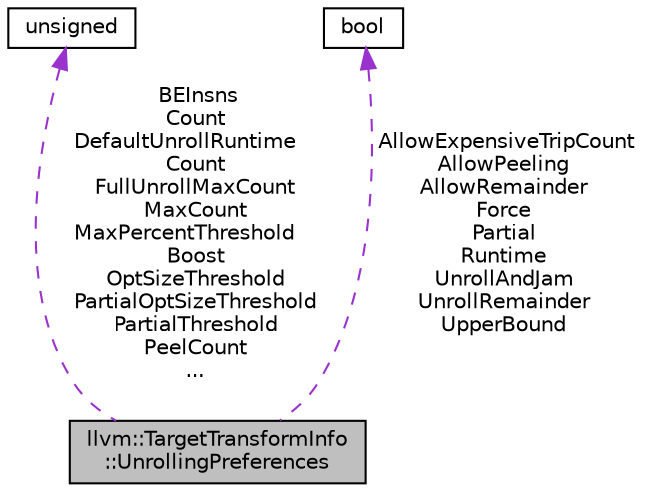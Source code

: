 digraph "llvm::TargetTransformInfo::UnrollingPreferences"
{
 // LATEX_PDF_SIZE
  bgcolor="transparent";
  edge [fontname="Helvetica",fontsize="10",labelfontname="Helvetica",labelfontsize="10"];
  node [fontname="Helvetica",fontsize="10",shape="box"];
  Node1 [label="llvm::TargetTransformInfo\l::UnrollingPreferences",height=0.2,width=0.4,color="black", fillcolor="grey75", style="filled", fontcolor="black",tooltip="Parameters that control the generic loop unrolling transformation."];
  Node2 -> Node1 [dir="back",color="darkorchid3",fontsize="10",style="dashed",label=" BEInsns\nCount\nDefaultUnrollRuntime\lCount\nFullUnrollMaxCount\nMaxCount\nMaxPercentThreshold\lBoost\nOptSizeThreshold\nPartialOptSizeThreshold\nPartialThreshold\nPeelCount\n..." ,fontname="Helvetica"];
  Node2 [label="unsigned",height=0.2,width=0.4,color="black",URL="$classunsigned.html",tooltip=" "];
  Node3 -> Node1 [dir="back",color="darkorchid3",fontsize="10",style="dashed",label=" AllowExpensiveTripCount\nAllowPeeling\nAllowRemainder\nForce\nPartial\nRuntime\nUnrollAndJam\nUnrollRemainder\nUpperBound" ,fontname="Helvetica"];
  Node3 [label="bool",height=0.2,width=0.4,color="black",URL="$classbool.html",tooltip=" "];
}

